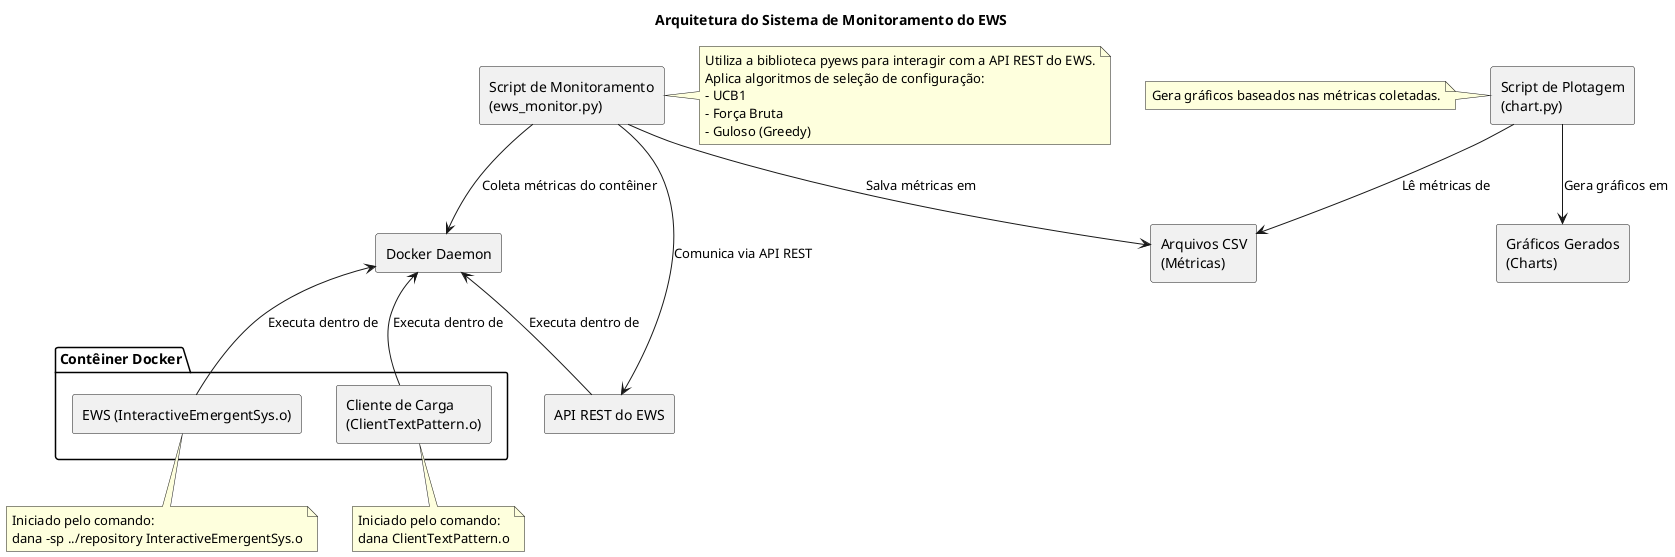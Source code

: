 @startuml

skinparam componentStyle rectangle
skinparam shadowing false

title Arquitetura do Sistema de Monitoramento do EWS

' Definição de componentes

package "Contêiner Docker" {
    [EWS (InteractiveEmergentSys.o)] as EWS
    [Cliente de Carga\n(ClientTextPattern.o)] as ClientLoad
}

component [Script de Monitoramento\n(ews_monitor.py)] as MonitorScript
component [Script de Plotagem\n(chart.py)] as ChartScript
component [Arquivos CSV\n(Métricas)] as CSVFiles
component [Gráficos Gerados\n(Charts)] as Charts

rectangle "Docker Daemon" as DockerDaemon
rectangle "API REST do EWS" as EWSAPI

' Relacionamentos

EWS -up-> DockerDaemon : Executa dentro de
ClientLoad -up-> DockerDaemon : Executa dentro de

MonitorScript -down-> DockerDaemon : Coleta métricas do contêiner
MonitorScript -right-> EWSAPI : Comunica via API REST
MonitorScript -down-> CSVFiles : Salva métricas em

EWSAPI -up-> DockerDaemon : Executa dentro de

ChartScript -down-> CSVFiles : Lê métricas de
ChartScript -down-> Charts : Gera gráficos em

' Notas

note bottom of EWS
  Iniciado pelo comando:
  dana -sp ../repository InteractiveEmergentSys.o
end note

note bottom of ClientLoad
  Iniciado pelo comando:
  dana ClientTextPattern.o
end note

note right of MonitorScript
  Utiliza a biblioteca pyews para interagir com a API REST do EWS.
  Aplica algoritmos de seleção de configuração:
  - UCB1
  - Força Bruta
  - Guloso (Greedy)
end note

note left of ChartScript
  Gera gráficos baseados nas métricas coletadas.
end note

@enduml
